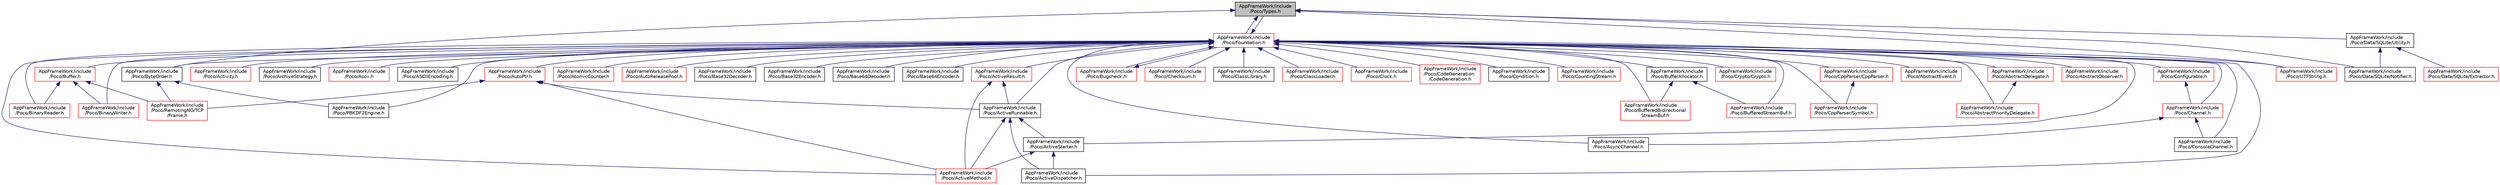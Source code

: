 digraph "AppFrameWork/include/Poco/Types.h"
{
 // LATEX_PDF_SIZE
  edge [fontname="Helvetica",fontsize="10",labelfontname="Helvetica",labelfontsize="10"];
  node [fontname="Helvetica",fontsize="10",shape=record];
  Node1 [label="AppFrameWork/include\l/Poco/Types.h",height=0.2,width=0.4,color="black", fillcolor="grey75", style="filled", fontcolor="black",tooltip=" "];
  Node1 -> Node2 [dir="back",color="midnightblue",fontsize="10",style="solid"];
  Node2 [label="AppFrameWork/include\l/Poco/ByteOrder.h",height=0.2,width=0.4,color="black", fillcolor="white", style="filled",URL="$ByteOrder_8h.html",tooltip=" "];
  Node2 -> Node3 [dir="back",color="midnightblue",fontsize="10",style="solid"];
  Node3 [label="AppFrameWork/include\l/Poco/PBKDF2Engine.h",height=0.2,width=0.4,color="black", fillcolor="white", style="filled",URL="$PBKDF2Engine_8h.html",tooltip=" "];
  Node2 -> Node4 [dir="back",color="midnightblue",fontsize="10",style="solid"];
  Node4 [label="AppFrameWork/include\l/Poco/RemotingNG/TCP\l/Frame.h",height=0.2,width=0.4,color="red", fillcolor="white", style="filled",URL="$Frame_8h.html",tooltip=" "];
  Node1 -> Node16 [dir="back",color="midnightblue",fontsize="10",style="solid"];
  Node16 [label="AppFrameWork/include\l/Poco/Data/SQLite/Notifier.h",height=0.2,width=0.4,color="black", fillcolor="white", style="filled",URL="$Notifier_8h.html",tooltip=" "];
  Node1 -> Node17 [dir="back",color="midnightblue",fontsize="10",style="solid"];
  Node17 [label="AppFrameWork/include\l/Poco/Data/SQLite/Utility.h",height=0.2,width=0.4,color="black", fillcolor="white", style="filled",URL="$Data_2SQLite_2Utility_8h.html",tooltip=" "];
  Node17 -> Node18 [dir="back",color="midnightblue",fontsize="10",style="solid"];
  Node18 [label="AppFrameWork/include\l/Poco/Data/SQLite/Extractor.h",height=0.2,width=0.4,color="red", fillcolor="white", style="filled",URL="$Extractor_8h.html",tooltip=" "];
  Node17 -> Node16 [dir="back",color="midnightblue",fontsize="10",style="solid"];
  Node1 -> Node20 [dir="back",color="midnightblue",fontsize="10",style="solid"];
  Node20 [label="AppFrameWork/include\l/Poco/Foundation.h",height=0.2,width=0.4,color="red", fillcolor="white", style="filled",URL="$Foundation_8h.html",tooltip=" "];
  Node20 -> Node21 [dir="back",color="midnightblue",fontsize="10",style="solid"];
  Node21 [label="AppFrameWork/include\l/Poco/AbstractDelegate.h",height=0.2,width=0.4,color="red", fillcolor="white", style="filled",URL="$AbstractDelegate_8h.html",tooltip=" "];
  Node21 -> Node22 [dir="back",color="midnightblue",fontsize="10",style="solid"];
  Node22 [label="AppFrameWork/include\l/Poco/AbstractPriorityDelegate.h",height=0.2,width=0.4,color="red", fillcolor="white", style="filled",URL="$AbstractPriorityDelegate_8h.html",tooltip=" "];
  Node20 -> Node406 [dir="back",color="midnightblue",fontsize="10",style="solid"];
  Node406 [label="AppFrameWork/include\l/Poco/AbstractEvent.h",height=0.2,width=0.4,color="red", fillcolor="white", style="filled",URL="$AbstractEvent_8h.html",tooltip=" "];
  Node20 -> Node407 [dir="back",color="midnightblue",fontsize="10",style="solid"];
  Node407 [label="AppFrameWork/include\l/Poco/AbstractObserver.h",height=0.2,width=0.4,color="red", fillcolor="white", style="filled",URL="$AbstractObserver_8h.html",tooltip=" "];
  Node20 -> Node22 [dir="back",color="midnightblue",fontsize="10",style="solid"];
  Node20 -> Node412 [dir="back",color="midnightblue",fontsize="10",style="solid"];
  Node412 [label="AppFrameWork/include\l/Poco/ActiveDispatcher.h",height=0.2,width=0.4,color="black", fillcolor="white", style="filled",URL="$ActiveDispatcher_8h.html",tooltip=" "];
  Node20 -> Node413 [dir="back",color="midnightblue",fontsize="10",style="solid"];
  Node413 [label="AppFrameWork/include\l/Poco/ActiveMethod.h",height=0.2,width=0.4,color="red", fillcolor="white", style="filled",URL="$ActiveMethod_8h.html",tooltip=" "];
  Node20 -> Node426 [dir="back",color="midnightblue",fontsize="10",style="solid"];
  Node426 [label="AppFrameWork/include\l/Poco/ActiveResult.h",height=0.2,width=0.4,color="red", fillcolor="white", style="filled",URL="$ActiveResult_8h.html",tooltip=" "];
  Node426 -> Node413 [dir="back",color="midnightblue",fontsize="10",style="solid"];
  Node426 -> Node427 [dir="back",color="midnightblue",fontsize="10",style="solid"];
  Node427 [label="AppFrameWork/include\l/Poco/ActiveRunnable.h",height=0.2,width=0.4,color="black", fillcolor="white", style="filled",URL="$ActiveRunnable_8h.html",tooltip=" "];
  Node427 -> Node412 [dir="back",color="midnightblue",fontsize="10",style="solid"];
  Node427 -> Node413 [dir="back",color="midnightblue",fontsize="10",style="solid"];
  Node427 -> Node428 [dir="back",color="midnightblue",fontsize="10",style="solid"];
  Node428 [label="AppFrameWork/include\l/Poco/ActiveStarter.h",height=0.2,width=0.4,color="black", fillcolor="white", style="filled",URL="$ActiveStarter_8h.html",tooltip=" "];
  Node428 -> Node412 [dir="back",color="midnightblue",fontsize="10",style="solid"];
  Node428 -> Node413 [dir="back",color="midnightblue",fontsize="10",style="solid"];
  Node20 -> Node427 [dir="back",color="midnightblue",fontsize="10",style="solid"];
  Node20 -> Node428 [dir="back",color="midnightblue",fontsize="10",style="solid"];
  Node20 -> Node429 [dir="back",color="midnightblue",fontsize="10",style="solid"];
  Node429 [label="AppFrameWork/include\l/Poco/Activity.h",height=0.2,width=0.4,color="red", fillcolor="white", style="filled",URL="$Activity_8h.html",tooltip=" "];
  Node20 -> Node430 [dir="back",color="midnightblue",fontsize="10",style="solid"];
  Node430 [label="AppFrameWork/include\l/Poco/ArchiveStrategy.h",height=0.2,width=0.4,color="black", fillcolor="white", style="filled",URL="$ArchiveStrategy_8h.html",tooltip=" "];
  Node20 -> Node431 [dir="back",color="midnightblue",fontsize="10",style="solid"];
  Node431 [label="AppFrameWork/include\l/Poco/Ascii.h",height=0.2,width=0.4,color="red", fillcolor="white", style="filled",URL="$Ascii_8h.html",tooltip=" "];
  Node20 -> Node509 [dir="back",color="midnightblue",fontsize="10",style="solid"];
  Node509 [label="AppFrameWork/include\l/Poco/ASCIIEncoding.h",height=0.2,width=0.4,color="black", fillcolor="white", style="filled",URL="$ASCIIEncoding_8h.html",tooltip=" "];
  Node20 -> Node510 [dir="back",color="midnightblue",fontsize="10",style="solid"];
  Node510 [label="AppFrameWork/include\l/Poco/AsyncChannel.h",height=0.2,width=0.4,color="black", fillcolor="white", style="filled",URL="$AsyncChannel_8h.html",tooltip=" "];
  Node20 -> Node511 [dir="back",color="midnightblue",fontsize="10",style="solid"];
  Node511 [label="AppFrameWork/include\l/Poco/AtomicCounter.h",height=0.2,width=0.4,color="red", fillcolor="white", style="filled",URL="$AtomicCounter_8h.html",tooltip=" "];
  Node20 -> Node709 [dir="back",color="midnightblue",fontsize="10",style="solid"];
  Node709 [label="AppFrameWork/include\l/Poco/AutoPtr.h",height=0.2,width=0.4,color="red", fillcolor="white", style="filled",URL="$AutoPtr_8h.html",tooltip=" "];
  Node709 -> Node413 [dir="back",color="midnightblue",fontsize="10",style="solid"];
  Node709 -> Node427 [dir="back",color="midnightblue",fontsize="10",style="solid"];
  Node709 -> Node4 [dir="back",color="midnightblue",fontsize="10",style="solid"];
  Node20 -> Node715 [dir="back",color="midnightblue",fontsize="10",style="solid"];
  Node715 [label="AppFrameWork/include\l/Poco/AutoReleasePool.h",height=0.2,width=0.4,color="red", fillcolor="white", style="filled",URL="$AutoReleasePool_8h.html",tooltip=" "];
  Node20 -> Node717 [dir="back",color="midnightblue",fontsize="10",style="solid"];
  Node717 [label="AppFrameWork/include\l/Poco/Base32Decoder.h",height=0.2,width=0.4,color="black", fillcolor="white", style="filled",URL="$Base32Decoder_8h.html",tooltip=" "];
  Node20 -> Node718 [dir="back",color="midnightblue",fontsize="10",style="solid"];
  Node718 [label="AppFrameWork/include\l/Poco/Base32Encoder.h",height=0.2,width=0.4,color="black", fillcolor="white", style="filled",URL="$Base32Encoder_8h.html",tooltip=" "];
  Node20 -> Node719 [dir="back",color="midnightblue",fontsize="10",style="solid"];
  Node719 [label="AppFrameWork/include\l/Poco/Base64Decoder.h",height=0.2,width=0.4,color="black", fillcolor="white", style="filled",URL="$Base64Decoder_8h.html",tooltip=" "];
  Node20 -> Node720 [dir="back",color="midnightblue",fontsize="10",style="solid"];
  Node720 [label="AppFrameWork/include\l/Poco/Base64Encoder.h",height=0.2,width=0.4,color="black", fillcolor="white", style="filled",URL="$Base64Encoder_8h.html",tooltip=" "];
  Node20 -> Node721 [dir="back",color="midnightblue",fontsize="10",style="solid"];
  Node721 [label="AppFrameWork/include\l/Poco/BinaryReader.h",height=0.2,width=0.4,color="red", fillcolor="white", style="filled",URL="$BinaryReader_8h.html",tooltip=" "];
  Node20 -> Node723 [dir="back",color="midnightblue",fontsize="10",style="solid"];
  Node723 [label="AppFrameWork/include\l/Poco/BinaryWriter.h",height=0.2,width=0.4,color="red", fillcolor="white", style="filled",URL="$BinaryWriter_8h.html",tooltip=" "];
  Node20 -> Node725 [dir="back",color="midnightblue",fontsize="10",style="solid"];
  Node725 [label="AppFrameWork/include\l/Poco/Buffer.h",height=0.2,width=0.4,color="red", fillcolor="white", style="filled",URL="$Buffer_8h.html",tooltip=" "];
  Node725 -> Node721 [dir="back",color="midnightblue",fontsize="10",style="solid"];
  Node725 -> Node723 [dir="back",color="midnightblue",fontsize="10",style="solid"];
  Node725 -> Node4 [dir="back",color="midnightblue",fontsize="10",style="solid"];
  Node20 -> Node730 [dir="back",color="midnightblue",fontsize="10",style="solid"];
  Node730 [label="AppFrameWork/include\l/Poco/BufferAllocator.h",height=0.2,width=0.4,color="black", fillcolor="white", style="filled",URL="$BufferAllocator_8h.html",tooltip=" "];
  Node730 -> Node731 [dir="back",color="midnightblue",fontsize="10",style="solid"];
  Node731 [label="AppFrameWork/include\l/Poco/BufferedBidirectional\lStreamBuf.h",height=0.2,width=0.4,color="red", fillcolor="white", style="filled",URL="$BufferedBidirectionalStreamBuf_8h.html",tooltip=" "];
  Node730 -> Node738 [dir="back",color="midnightblue",fontsize="10",style="solid"];
  Node738 [label="AppFrameWork/include\l/Poco/BufferedStreamBuf.h",height=0.2,width=0.4,color="red", fillcolor="white", style="filled",URL="$BufferedStreamBuf_8h.html",tooltip=" "];
  Node20 -> Node731 [dir="back",color="midnightblue",fontsize="10",style="solid"];
  Node20 -> Node738 [dir="back",color="midnightblue",fontsize="10",style="solid"];
  Node20 -> Node750 [dir="back",color="midnightblue",fontsize="10",style="solid"];
  Node750 [label="AppFrameWork/include\l/Poco/Bugcheck.h",height=0.2,width=0.4,color="red", fillcolor="white", style="filled",URL="$Bugcheck_8h.html",tooltip=" "];
  Node750 -> Node20 [dir="back",color="midnightblue",fontsize="10",style="solid"];
  Node20 -> Node2 [dir="back",color="midnightblue",fontsize="10",style="solid"];
  Node20 -> Node540 [dir="back",color="midnightblue",fontsize="10",style="solid"];
  Node540 [label="AppFrameWork/include\l/Poco/Channel.h",height=0.2,width=0.4,color="red", fillcolor="white", style="filled",URL="$Channel_8h.html",tooltip=" "];
  Node540 -> Node510 [dir="back",color="midnightblue",fontsize="10",style="solid"];
  Node540 -> Node541 [dir="back",color="midnightblue",fontsize="10",style="solid"];
  Node541 [label="AppFrameWork/include\l/Poco/ConsoleChannel.h",height=0.2,width=0.4,color="black", fillcolor="white", style="filled",URL="$ConsoleChannel_8h.html",tooltip=" "];
  Node20 -> Node757 [dir="back",color="midnightblue",fontsize="10",style="solid"];
  Node757 [label="AppFrameWork/include\l/Poco/Checksum.h",height=0.2,width=0.4,color="red", fillcolor="white", style="filled",URL="$Checksum_8h.html",tooltip=" "];
  Node20 -> Node758 [dir="back",color="midnightblue",fontsize="10",style="solid"];
  Node758 [label="AppFrameWork/include\l/Poco/ClassLibrary.h",height=0.2,width=0.4,color="black", fillcolor="white", style="filled",URL="$ClassLibrary_8h.html",tooltip=" "];
  Node20 -> Node759 [dir="back",color="midnightblue",fontsize="10",style="solid"];
  Node759 [label="AppFrameWork/include\l/Poco/ClassLoader.h",height=0.2,width=0.4,color="red", fillcolor="white", style="filled",URL="$ClassLoader_8h.html",tooltip=" "];
  Node20 -> Node760 [dir="back",color="midnightblue",fontsize="10",style="solid"];
  Node760 [label="AppFrameWork/include\l/Poco/Clock.h",height=0.2,width=0.4,color="red", fillcolor="white", style="filled",URL="$Clock_8h.html",tooltip=" "];
  Node20 -> Node762 [dir="back",color="midnightblue",fontsize="10",style="solid"];
  Node762 [label="AppFrameWork/include\l/Poco/CodeGeneration\l/CodeGeneration.h",height=0.2,width=0.4,color="red", fillcolor="white", style="filled",URL="$CodeGeneration_8h.html",tooltip=" "];
  Node20 -> Node768 [dir="back",color="midnightblue",fontsize="10",style="solid"];
  Node768 [label="AppFrameWork/include\l/Poco/Condition.h",height=0.2,width=0.4,color="black", fillcolor="white", style="filled",URL="$Condition_8h.html",tooltip=" "];
  Node20 -> Node769 [dir="back",color="midnightblue",fontsize="10",style="solid"];
  Node769 [label="AppFrameWork/include\l/Poco/Configurable.h",height=0.2,width=0.4,color="red", fillcolor="white", style="filled",URL="$Configurable_8h.html",tooltip=" "];
  Node769 -> Node540 [dir="back",color="midnightblue",fontsize="10",style="solid"];
  Node20 -> Node541 [dir="back",color="midnightblue",fontsize="10",style="solid"];
  Node20 -> Node770 [dir="back",color="midnightblue",fontsize="10",style="solid"];
  Node770 [label="AppFrameWork/include\l/Poco/CountingStream.h",height=0.2,width=0.4,color="red", fillcolor="white", style="filled",URL="$CountingStream_8h.html",tooltip=" "];
  Node20 -> Node772 [dir="back",color="midnightblue",fontsize="10",style="solid"];
  Node772 [label="AppFrameWork/include\l/Poco/CppParser/CppParser.h",height=0.2,width=0.4,color="red", fillcolor="white", style="filled",URL="$CppParser_8h.html",tooltip=" "];
  Node772 -> Node775 [dir="back",color="midnightblue",fontsize="10",style="solid"];
  Node775 [label="AppFrameWork/include\l/Poco/CppParser/Symbol.h",height=0.2,width=0.4,color="red", fillcolor="white", style="filled",URL="$Symbol_8h.html",tooltip=" "];
  Node20 -> Node775 [dir="back",color="midnightblue",fontsize="10",style="solid"];
  Node20 -> Node789 [dir="back",color="midnightblue",fontsize="10",style="solid"];
  Node789 [label="AppFrameWork/include\l/Poco/Crypto/Crypto.h",height=0.2,width=0.4,color="red", fillcolor="white", style="filled",URL="$Crypto_8h.html",tooltip=" "];
  Node20 -> Node3 [dir="back",color="midnightblue",fontsize="10",style="solid"];
  Node20 -> Node1 [dir="back",color="midnightblue",fontsize="10",style="solid"];
  Node20 -> Node1038 [dir="back",color="midnightblue",fontsize="10",style="solid"];
  Node1038 [label="AppFrameWork/include\l/Poco/UTFString.h",height=0.2,width=0.4,color="red", fillcolor="white", style="filled",URL="$UTFString_8h.html",tooltip=" "];
  Node1 -> Node1038 [dir="back",color="midnightblue",fontsize="10",style="solid"];
}
